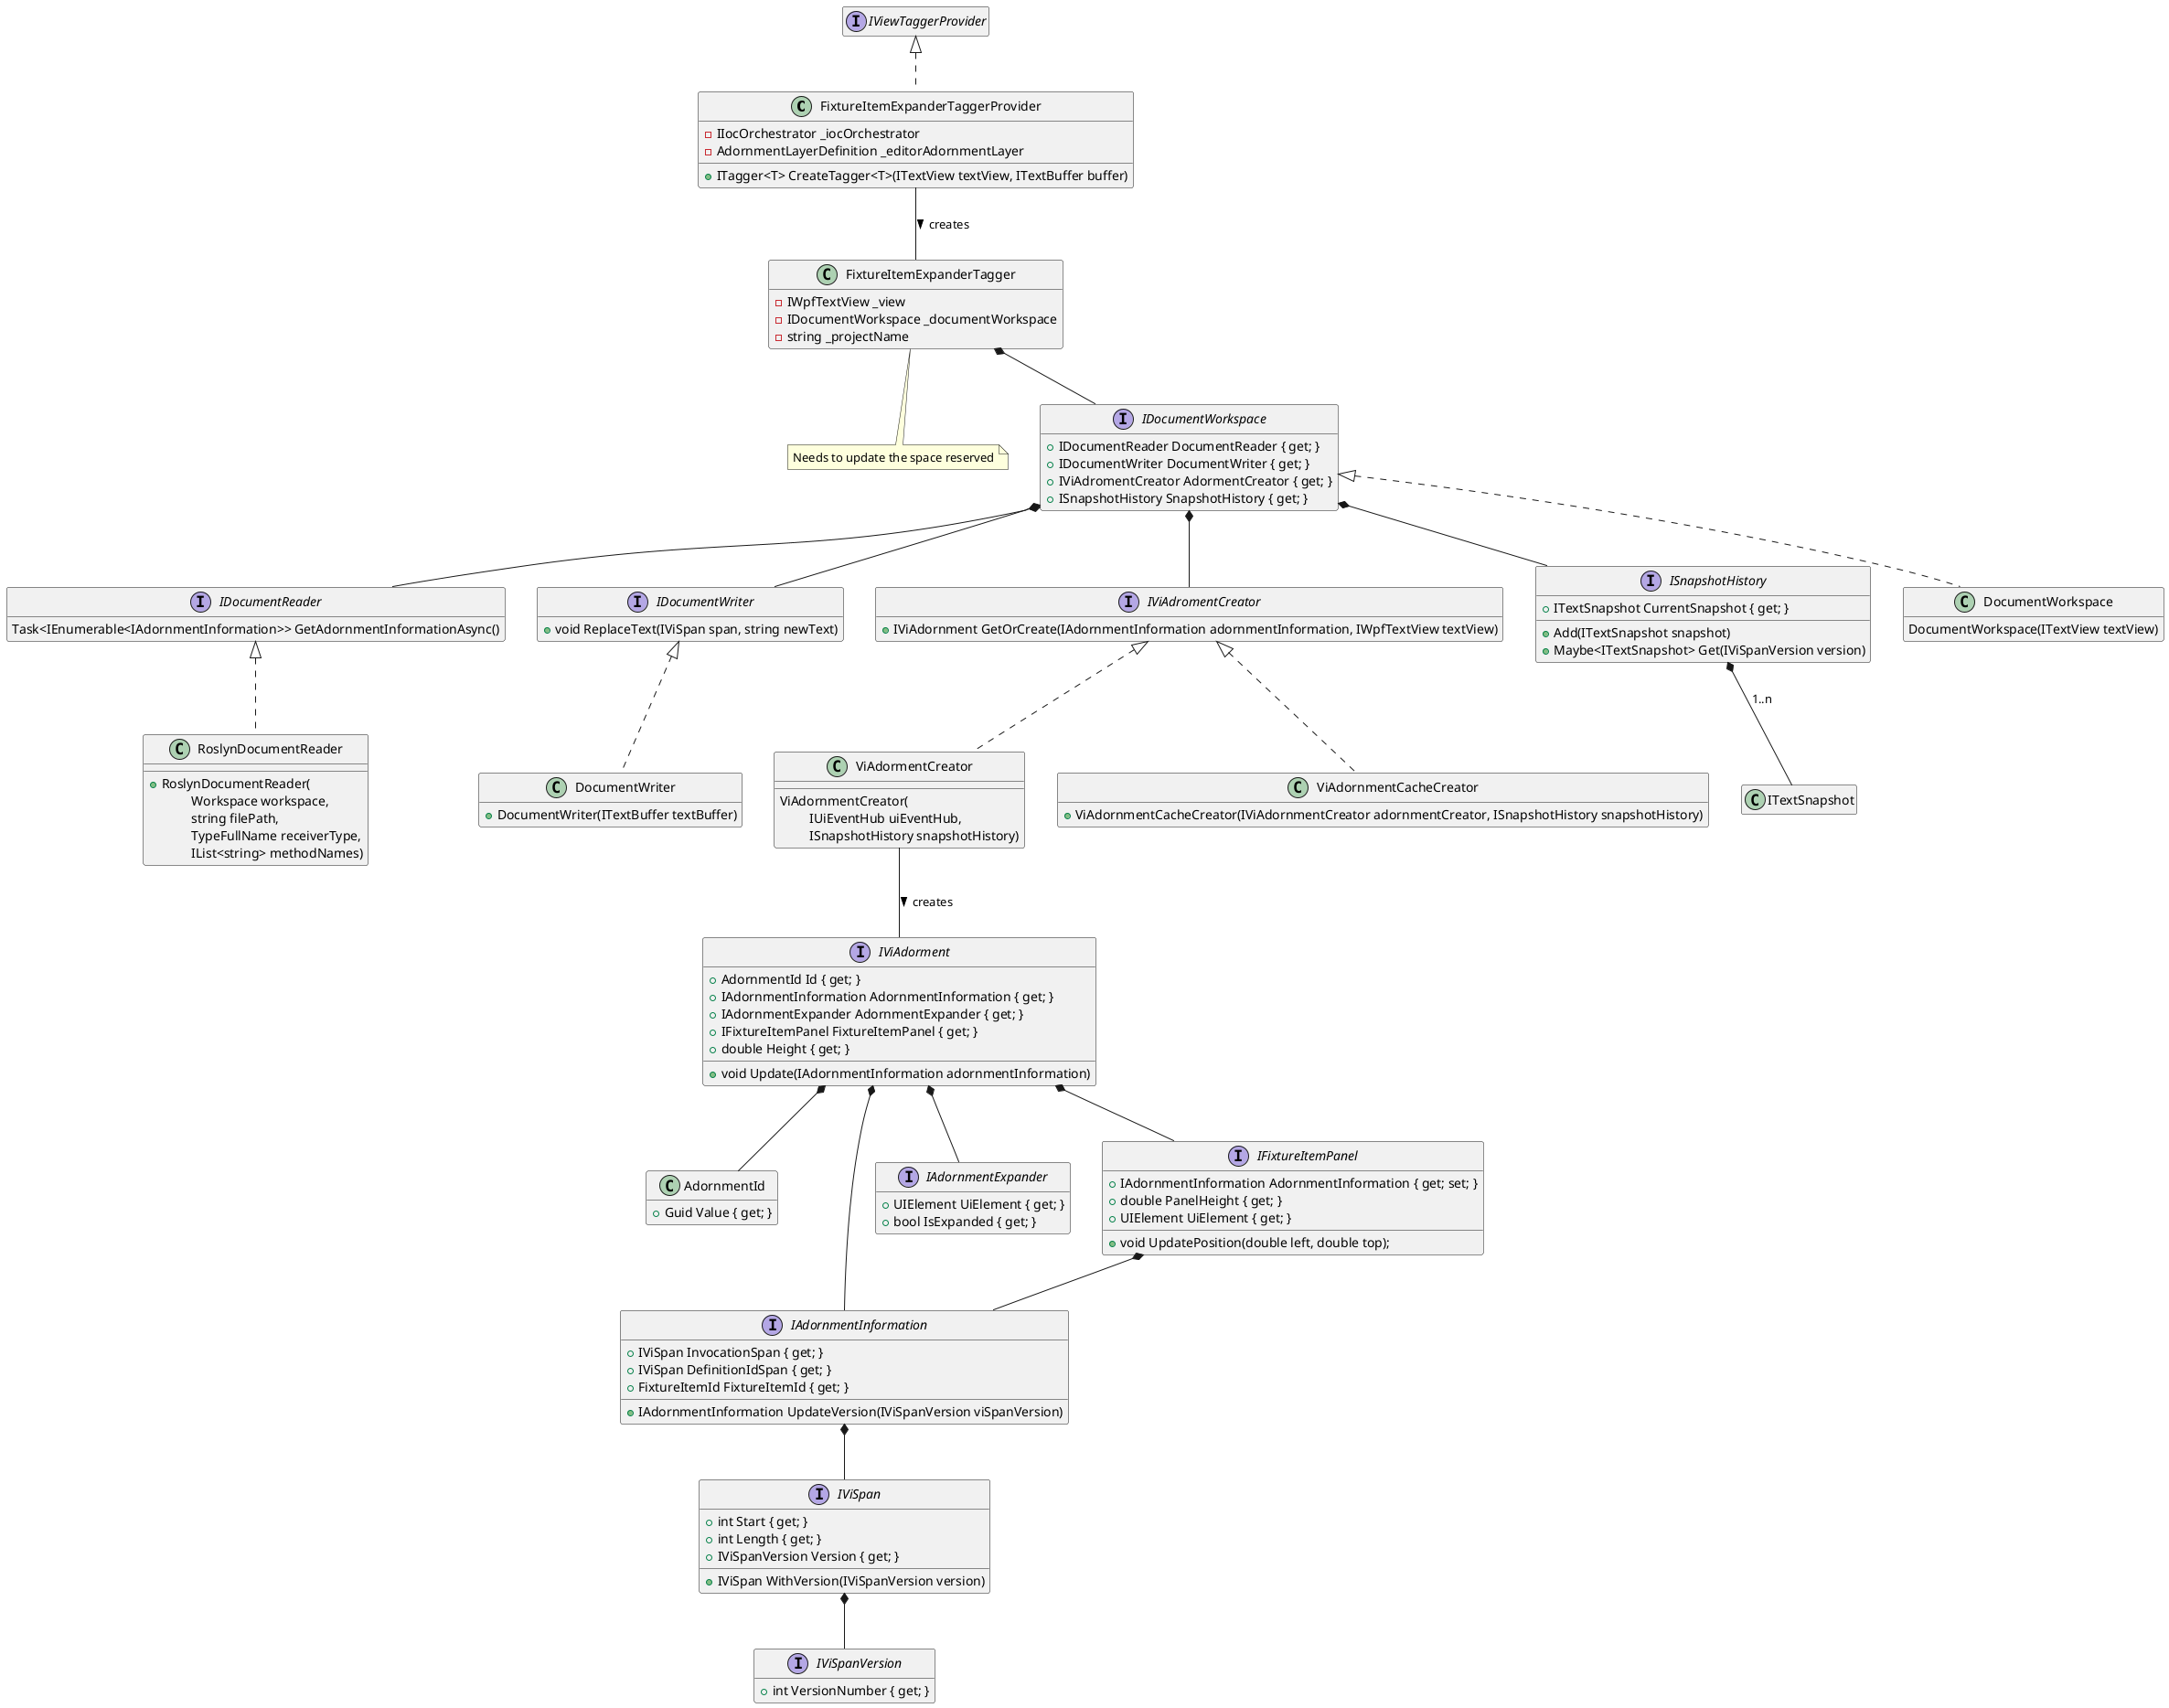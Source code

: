 @startuml Vs AddIn Overview
hide empty members

class FixtureItemExpanderTaggerProvider implements IViewTaggerProvider{
    - IIocOrchestrator _iocOrchestrator
    - AdornmentLayerDefinition _editorAdornmentLayer
    + ITagger<T> CreateTagger<T>(ITextView textView, ITextBuffer buffer)
}

class FixtureItemExpanderTagger {
    - IWpfTextView _view
    - IDocumentWorkspace _documentWorkspace
    - string _projectName
}
note bottom of FixtureItemExpanderTagger: Needs to update the space reserved

FixtureItemExpanderTaggerProvider -- FixtureItemExpanderTagger : creates >
FixtureItemExpanderTagger *-- IDocumentWorkspace

interface IDocumentWorkspace {
    + IDocumentReader DocumentReader { get; }
    + IDocumentWriter DocumentWriter { get; }
    + IViAdromentCreator AdormentCreator { get; }
    + ISnapshotHistory SnapshotHistory { get; }
}

IDocumentWorkspace *-- IDocumentReader
IDocumentWorkspace *-- IDocumentWriter
IDocumentWorkspace *-- IViAdromentCreator
IDocumentWorkspace *-- ISnapshotHistory

interface ISnapshotHistory{
    + ITextSnapshot CurrentSnapshot { get; }
    + Add(ITextSnapshot snapshot)
    + Maybe<ITextSnapshot> Get(IViSpanVersion version)
}

ISnapshotHistory *-- ITextSnapshot: 1..n

interface IViAdromentCreator {
    + IViAdornment GetOrCreate(IAdornmentInformation adornmentInformation, IWpfTextView textView)
}

class ViAdormentCreator implements IViAdromentCreator {
    __
    ViAdornmentCreator(
        \t IUiEventHub uiEventHub,
        \t ISnapshotHistory snapshotHistory)
}

ViAdormentCreator -- IViAdorment : creates >

class ViAdornmentCacheCreator implements IViAdromentCreator{
    + ViAdornmentCacheCreator(IViAdornmentCreator adornmentCreator, ISnapshotHistory snapshotHistory)
}

interface IDocumentReader {
    Task<IEnumerable<IAdornmentInformation>> GetAdornmentInformationAsync()
}


interface IViAdorment {
    + AdornmentId Id { get; }
    + IAdornmentInformation AdornmentInformation { get; }
    + IAdornmentExpander AdornmentExpander { get; }
    + IFixtureItemPanel FixtureItemPanel { get; }
    + double Height { get; }
    + void Update(IAdornmentInformation adornmentInformation)
}

IViAdorment *-- AdornmentId
IViAdorment *-- IAdornmentInformation
IViAdorment *-- IAdornmentExpander
IViAdorment *-- IFixtureItemPanel

interface IAdornmentExpander{
    + UIElement UiElement { get; }
    + bool IsExpanded { get; }
}

interface IFixtureItemPanel{
    + IAdornmentInformation AdornmentInformation { get; set; }
    + double PanelHeight { get; }
    + UIElement UiElement { get; }
    + void UpdatePosition(double left, double top);
}

IFixtureItemPanel *-- IAdornmentInformation

class AdornmentId{
    + Guid Value { get; }
}

interface IAdornmentInformation {
    + IViSpan InvocationSpan { get; }
    + IViSpan DefinitionIdSpan { get; }
    + FixtureItemId FixtureItemId { get; }
    + IAdornmentInformation UpdateVersion(IViSpanVersion viSpanVersion)
}

interface IViSpan {
    + int Start { get; }
    + int Length { get; }
    + IViSpanVersion Version { get; }
    + IViSpan WithVersion(IViSpanVersion version)
}

interface IViSpanVersion
{
    + int VersionNumber { get; }
}

IAdornmentInformation *-- IViSpan
IViSpan *-- IViSpanVersion


interface IDocumentWriter {
    + void ReplaceText(IViSpan span, string newText)
}

class RoslynDocumentReader implements IDocumentReader {
    __
    + RoslynDocumentReader(
        \t Workspace workspace,
        \t string filePath,
        \t TypeFullName receiverType,
        \t IList<string> methodNames)
}

class DocumentWriter implements IDocumentWriter {
    + DocumentWriter(ITextBuffer textBuffer)
}

class DocumentWorkspace implements IDocumentWorkspace{
    DocumentWorkspace(ITextView textView)
}


@enduml